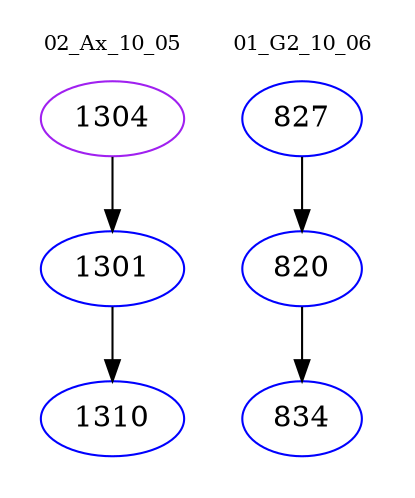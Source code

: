 digraph{
subgraph cluster_0 {
color = white
label = "02_Ax_10_05";
fontsize=10;
T0_1304 [label="1304", color="purple"]
T0_1304 -> T0_1301 [color="black"]
T0_1301 [label="1301", color="blue"]
T0_1301 -> T0_1310 [color="black"]
T0_1310 [label="1310", color="blue"]
}
subgraph cluster_1 {
color = white
label = "01_G2_10_06";
fontsize=10;
T1_827 [label="827", color="blue"]
T1_827 -> T1_820 [color="black"]
T1_820 [label="820", color="blue"]
T1_820 -> T1_834 [color="black"]
T1_834 [label="834", color="blue"]
}
}

